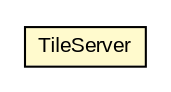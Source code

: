 #!/usr/local/bin/dot
#
# Class diagram 
# Generated by UMLGraph version R5_6-24-gf6e263 (http://www.umlgraph.org/)
#

digraph G {
	edge [fontname="arial",fontsize=10,labelfontname="arial",labelfontsize=10];
	node [fontname="arial",fontsize=10,shape=plaintext];
	nodesep=0.25;
	ranksep=0.5;
	// org.osmdroid.server.jdk.TileServer
	c265915 [label=<<table title="org.osmdroid.server.jdk.TileServer" border="0" cellborder="1" cellspacing="0" cellpadding="2" port="p" bgcolor="lemonChiffon" href="./TileServer.html">
		<tr><td><table border="0" cellspacing="0" cellpadding="1">
<tr><td align="center" balign="center"> TileServer </td></tr>
		</table></td></tr>
		</table>>, URL="./TileServer.html", fontname="arial", fontcolor="black", fontsize=10.0];
}


